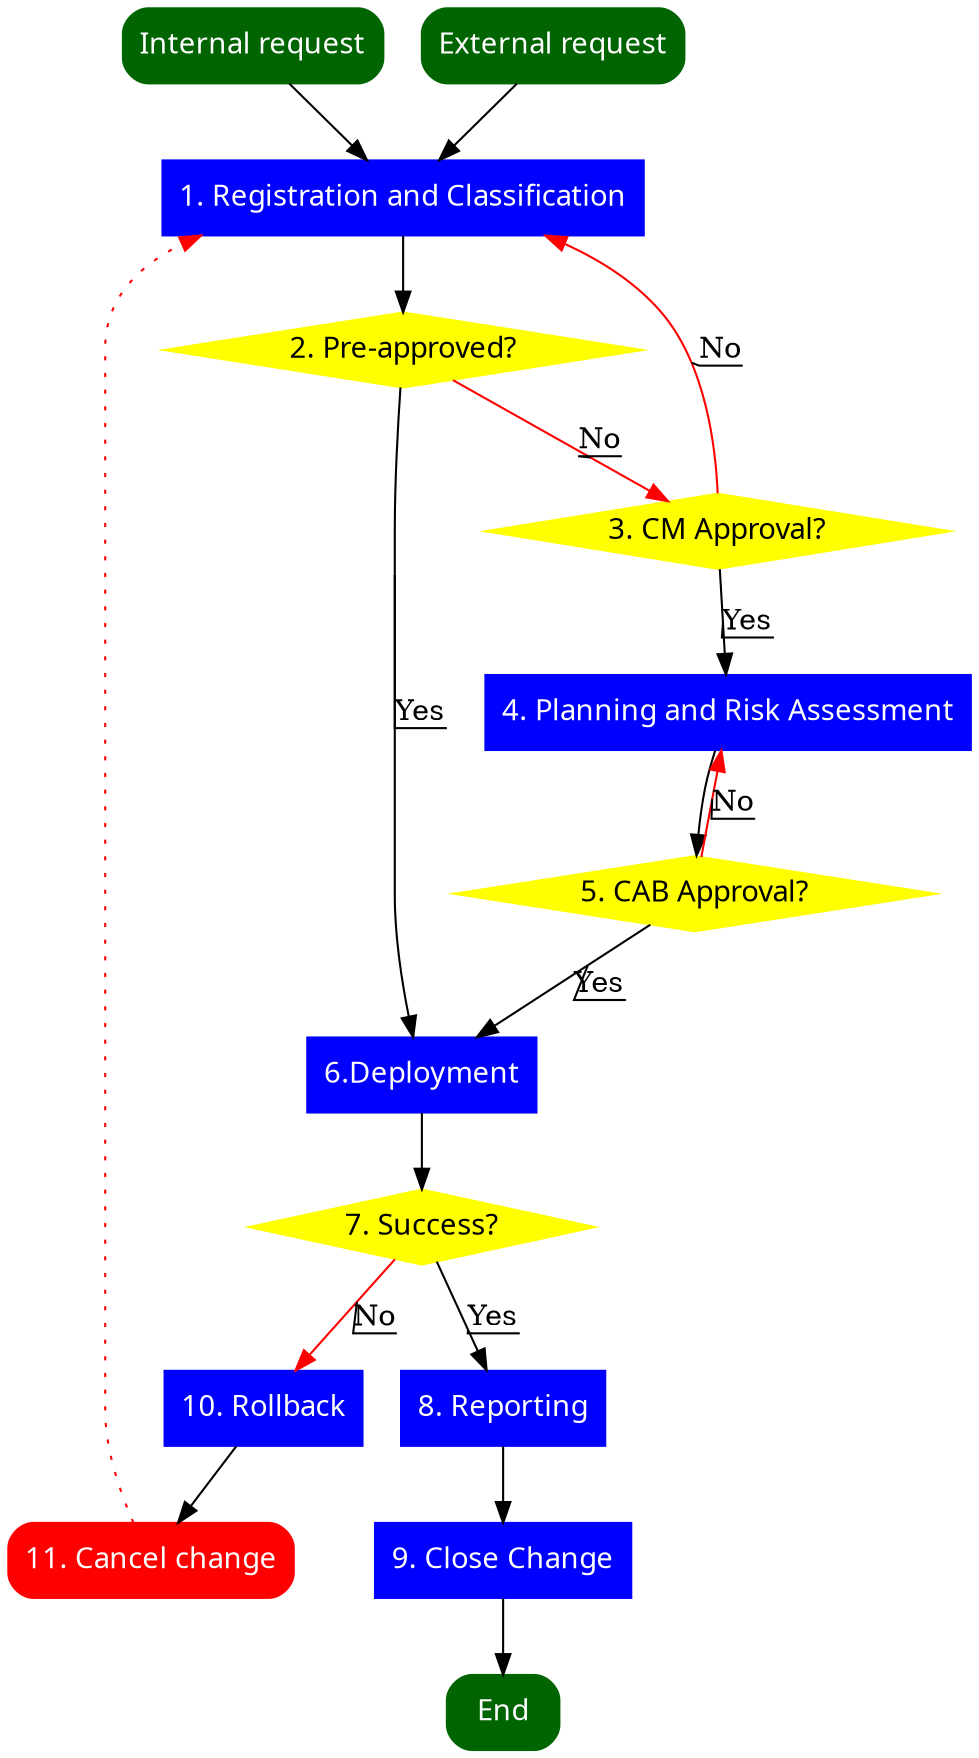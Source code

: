 digraph {
    node[fontname="Verdana", style=rounded]
    internal_change[
        shape=box, 
        style="rounded,filled", 
        color=darkgreen, 
        fontcolor=white,
        label="Internal request"];
    external_change[
        shape=box, 
        style="rounded,filled", 
        color=darkgreen, 
        fontcolor=white,
        label="External request"];
    end_finish[
        shape=box, 
        style="rounded,filled", 
        color=darkgreen,
        fontcolor=white,              
        label="End"];
    end_cancel[
        shape=box, 
        style="rounded,filled", 
        color=red, 
        fontcolor=white,
        label="11. Cancel change"];
    registration[
        shape=box, 
        style=filled,
        color=blue,
        fontcolor=white,
        label="1. Registration and Classification"];
    deployment[
        shape=box, 
        style=filled,
        color=blue,
        fontcolor=white,
        label="6.Deployment"];
    planning[
        shape=box, 
        style=filled,
        color=blue,
        fontcolor=white,
        label="4. Planning and Risk Assessment"];
    rollback[
        shape=box, 
        style=filled,
        color=blue,
        fontcolor=white,
        label="10. Rollback"];
    reporting[
        shape=box, 
        style=filled,
        color=blue,
        fontcolor=white,
        label="8. Reporting"];
    close[
        shape=box, 
        style=filled,
        color=blue,
        fontcolor=white,
        label="9. Close Change"];

    if_preapproved[
        shape=diamond, 
        style=filled,
        color=yellow,
        label="2. Pre-approved?"];
    if_cmapproved[
        shape=diamond,
        style=filled,
        color=yellow, 
        label="3. CM Approval?"];
    if_cabapproved[
        shape=diamond,
        style=filled,
        color=yellow, 
        label="5. CAB Approval?"];
    if_changesuccess[
        shape=diamond,
        style=filled,
        color=yellow, 
        label="7. Success?"];

    internal_change -> registration;
    external_change -> registration
    registration -> if_preapproved;
    if_preapproved -> deployment[
        label=Yes,
        decorate=true];
    if_preapproved -> if_cmapproved[
        label=No, 
        color=red
        decorate=true];
    if_cmapproved -> planning[
        label=Yes,
        decorate=true];
    if_cmapproved -> registration[
        label=No, 
        color=red, 
        decorate=true];
    planning -> if_cabapproved
    if_cabapproved -> deployment[
        label=Yes,
        decorate=true];
    if_cabapproved -> planning[
        label=No, 
        color=red,
        decorate=true];
    deployment -> if_changesuccess
    if_changesuccess -> reporting[
        label=Yes,
        decorate=true];
    if_changesuccess -> rollback[
        label=No, 
        color=red,
        decorate=true];
    rollback -> end_cancel;
    reporting -> close;
    close -> end_finish;
    end_cancel -> registration [
        color=red,
        style=dotted,
    ];
}